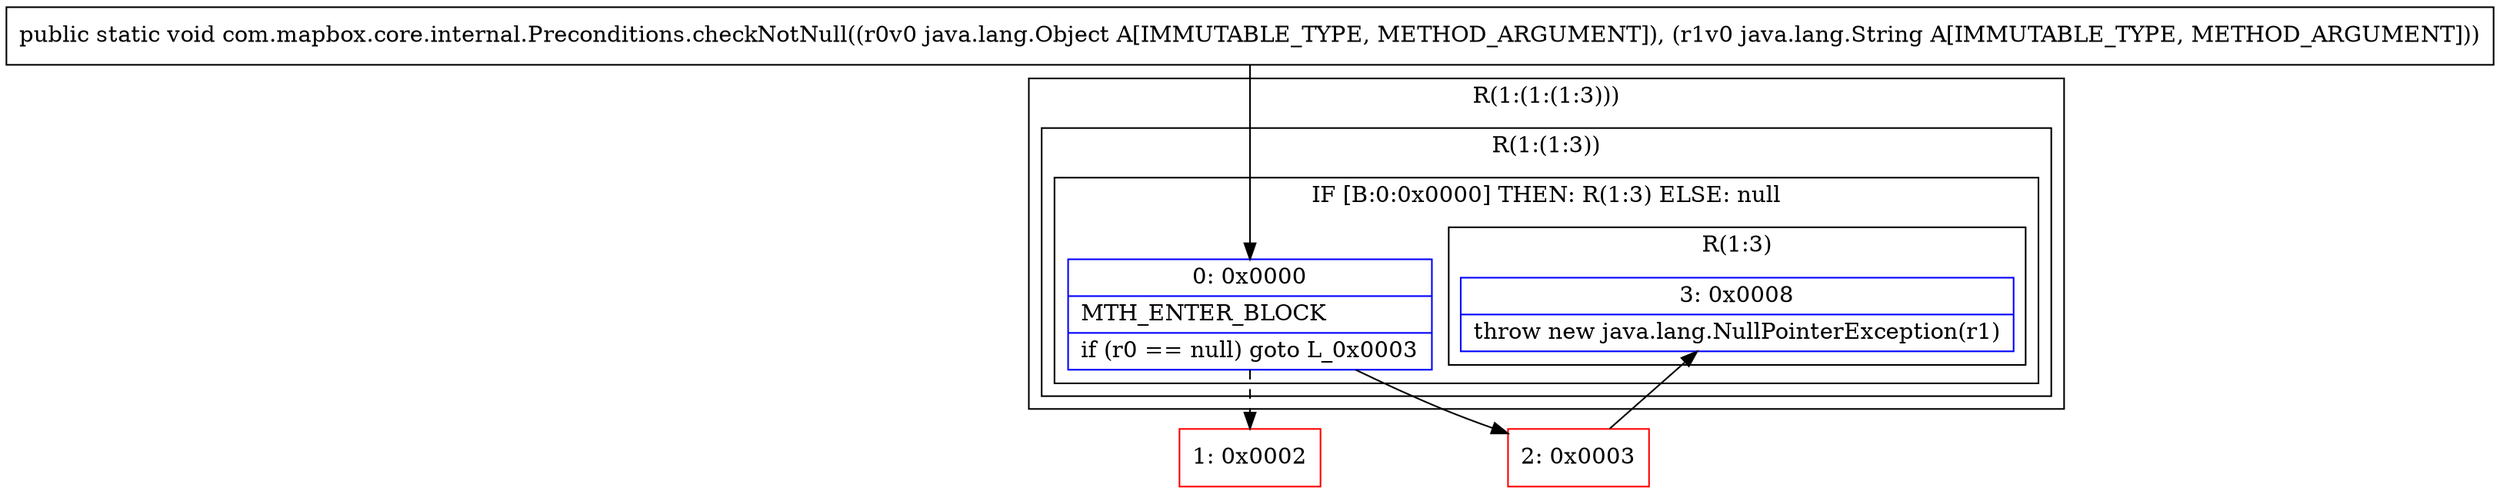 digraph "CFG forcom.mapbox.core.internal.Preconditions.checkNotNull(Ljava\/lang\/Object;Ljava\/lang\/String;)V" {
subgraph cluster_Region_593650582 {
label = "R(1:(1:(1:3)))";
node [shape=record,color=blue];
subgraph cluster_Region_530283378 {
label = "R(1:(1:3))";
node [shape=record,color=blue];
subgraph cluster_IfRegion_6474705 {
label = "IF [B:0:0x0000] THEN: R(1:3) ELSE: null";
node [shape=record,color=blue];
Node_0 [shape=record,label="{0\:\ 0x0000|MTH_ENTER_BLOCK\l|if (r0 == null) goto L_0x0003\l}"];
subgraph cluster_Region_473875706 {
label = "R(1:3)";
node [shape=record,color=blue];
Node_3 [shape=record,label="{3\:\ 0x0008|throw new java.lang.NullPointerException(r1)\l}"];
}
}
}
}
Node_1 [shape=record,color=red,label="{1\:\ 0x0002}"];
Node_2 [shape=record,color=red,label="{2\:\ 0x0003}"];
MethodNode[shape=record,label="{public static void com.mapbox.core.internal.Preconditions.checkNotNull((r0v0 java.lang.Object A[IMMUTABLE_TYPE, METHOD_ARGUMENT]), (r1v0 java.lang.String A[IMMUTABLE_TYPE, METHOD_ARGUMENT])) }"];
MethodNode -> Node_0;
Node_0 -> Node_1[style=dashed];
Node_0 -> Node_2;
Node_2 -> Node_3;
}

